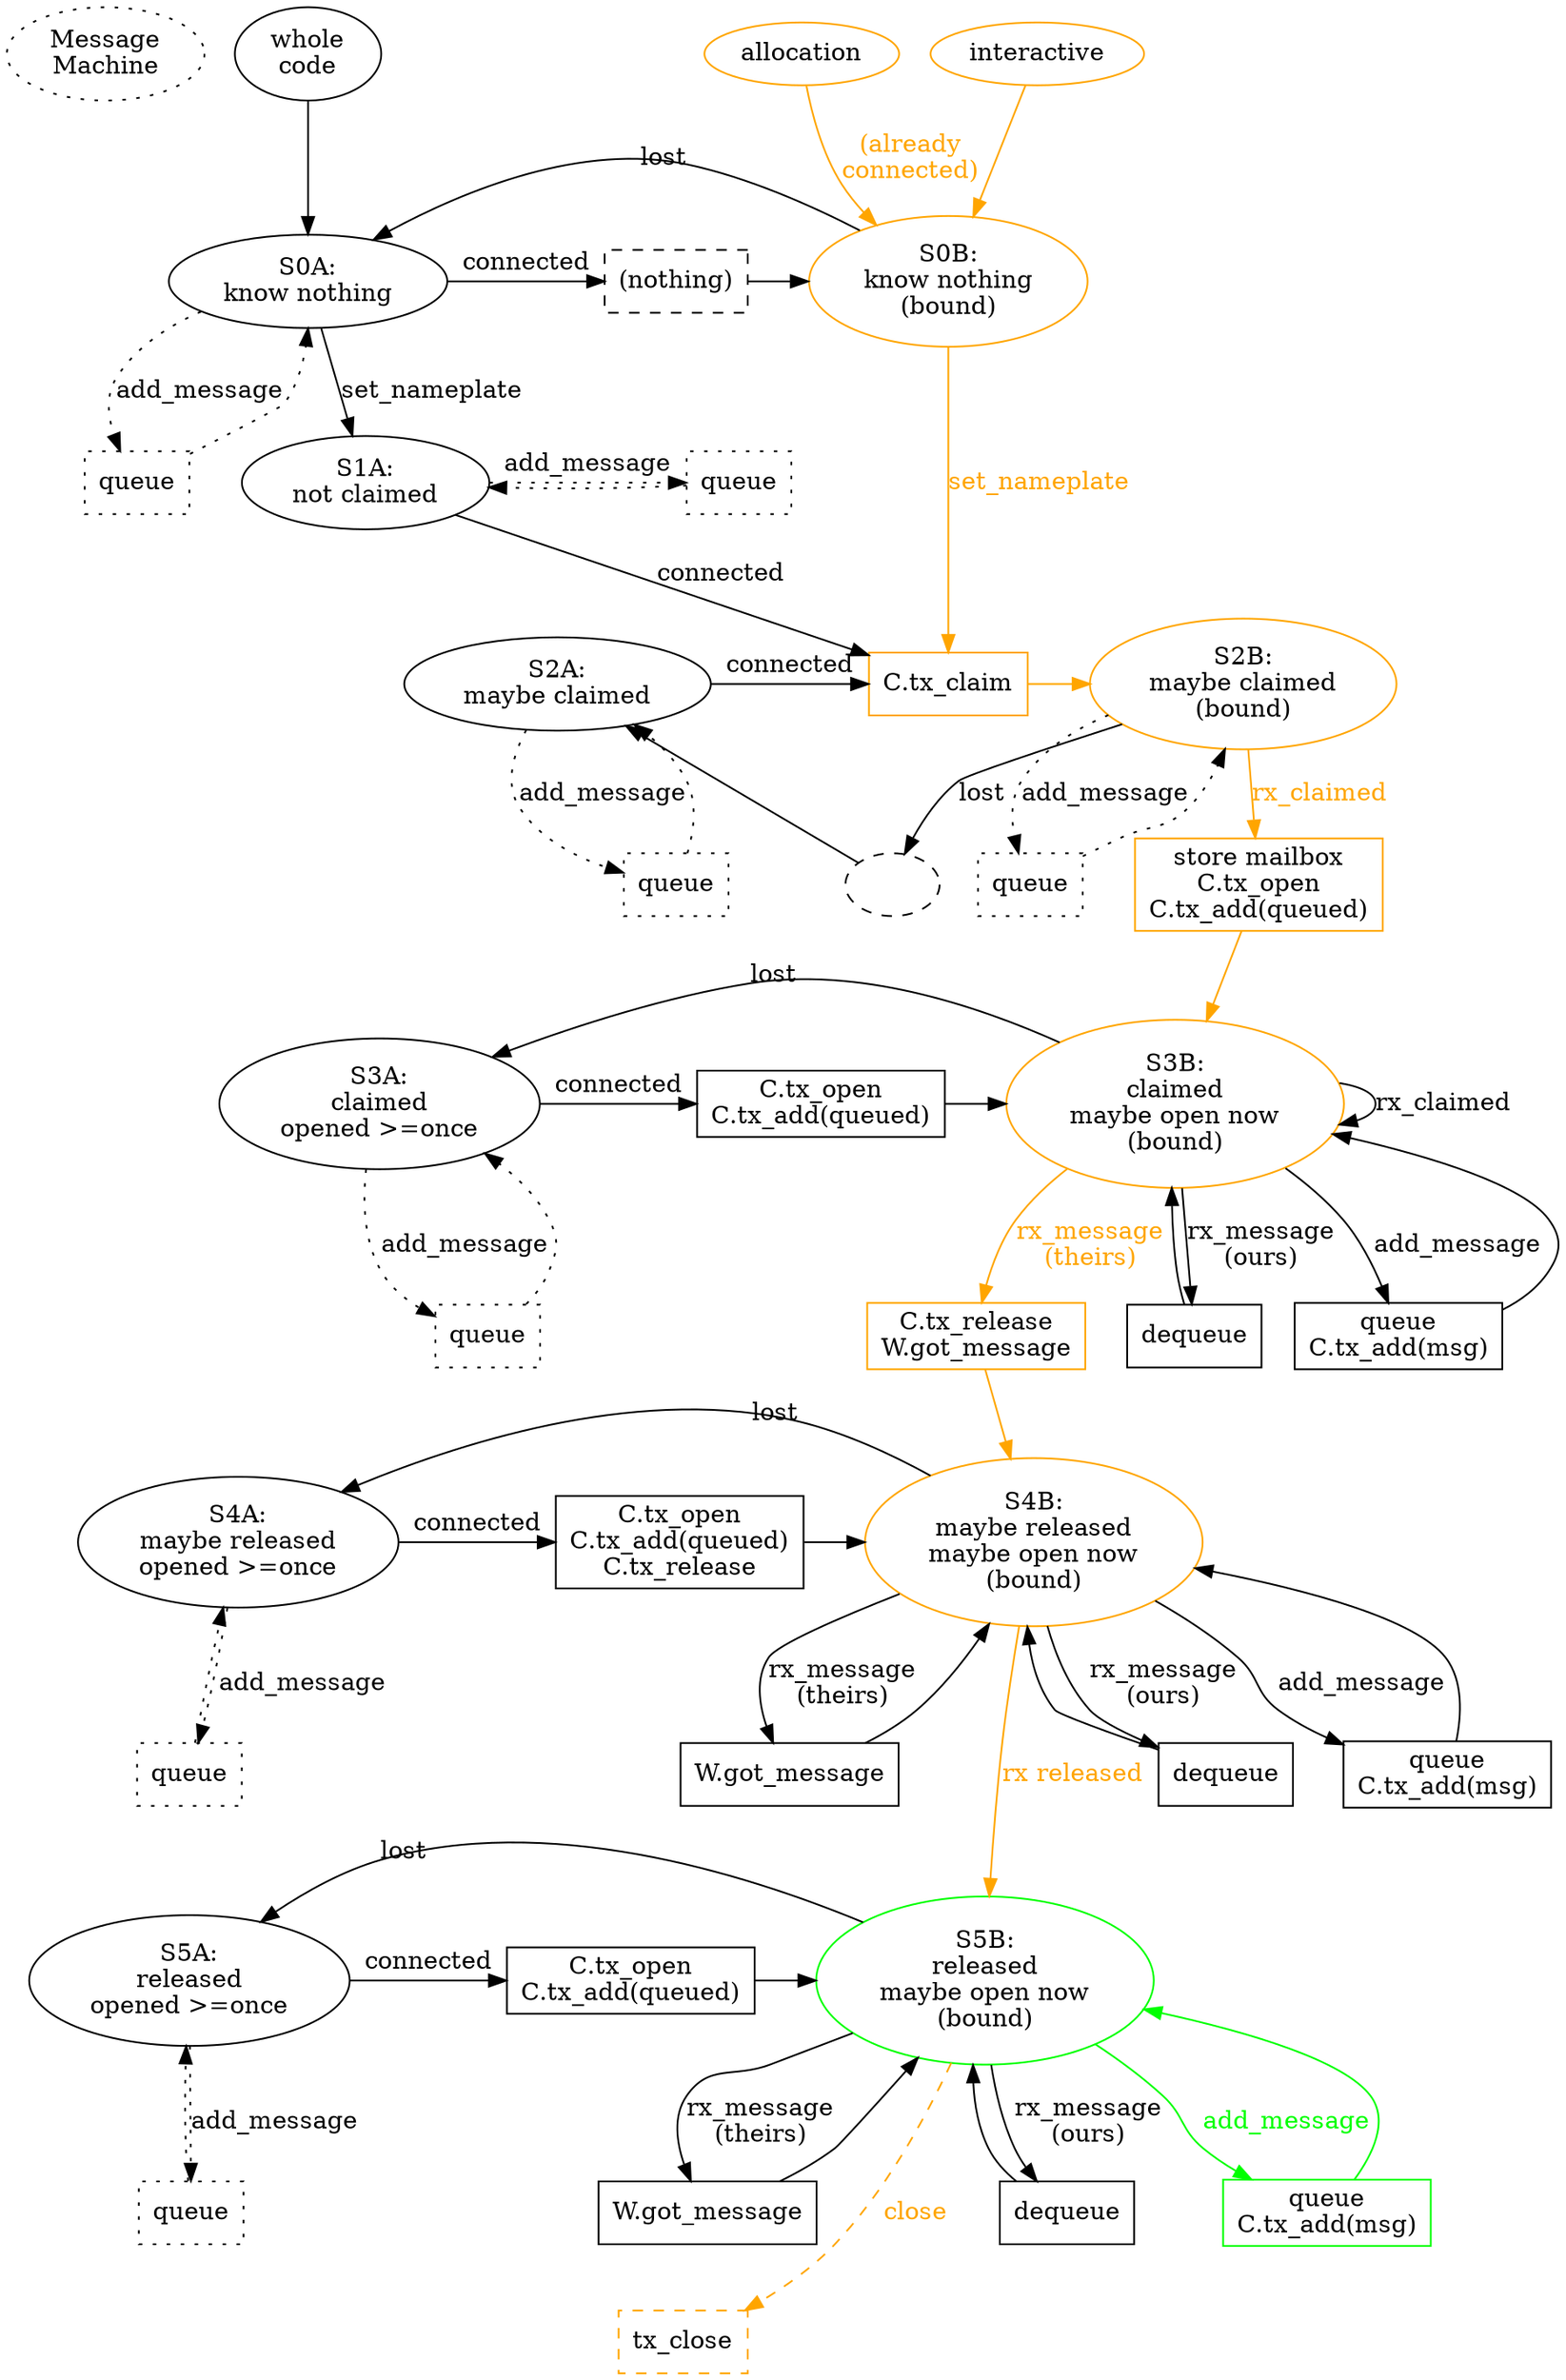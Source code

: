 digraph {
        /* new idea */

        {rank=same; title entry_whole_code entry_allocation entry_interactive}
        entry_whole_code [label="whole\ncode"]
        entry_whole_code -> S0A
        title [label="Message\nMachine" style="dotted"]

        entry_allocation [label="allocation" color="orange"]
        entry_allocation -> S0B [label="(already\nconnected)"
                                     color="orange" fontcolor="orange"]
        entry_interactive [label="interactive" color="orange"]
        entry_interactive -> S0B [color="orange"]

        {rank=same; S0A P0_connected S0B}
        S0A [label="S0A:\nknow nothing"]
        S0B [label="S0B:\nknow nothing\n(bound)" color="orange"]
        S0A -> P0_connected [label="connected"]
        P0_connected [label="(nothing)" shape="box" style="dashed"]
        P0_connected -> S0B
        S0B -> S0A [label="lost"]

        S0A -> S1A [label="set_nameplate"]
        S0B -> P2_connected [label="set_nameplate" color="orange" fontcolor="orange"]
        P0A_queue [shape="box" label="queue" style="dotted"]
        S0A -> P0A_queue [label="add_message" style="dotted"]
        P0A_queue -> S0A [style="dotted"]

        {rank=same; S1A P1A_queue}
        S1A [label="S1A:\nnot claimed"]
        S1A -> P2_connected [label="connected"]
        S1A -> P1A_queue [label="add_message" style="dotted"]
        P1A_queue [shape="box" label="queue" style="dotted"]
        P1A_queue -> S1A [style="dotted"]

        {rank=same; S2A P2_connected S2B}
        S2A [label="S2A:\nmaybe claimed"]
        S2A -> P2_connected [label="connected"]
        P2_connected [shape="box" label="C.tx_claim" color="orange"]
        P2_connected -> S2B [color="orange"]
        S2B [label="S2B:\nmaybe claimed\n(bound)" color="orange"]
        #S2B -> SrB [label="close()" style="dashed"]
        #SrB [label="SrB" style="dashed"]
        #S2A -> SrA [label="close()" style="dashed"]
        #SrA [label="SrA" style="dashed"]

        #S2B -> S2A [label="lost"] # causes bad layout
        S2B -> foo [label="lost"]
        foo [label="" style="dashed"]
        foo -> S2A

        S2A -> P2C_queue [label="add_message" style="dotted"]
        P2C_queue [shape="box" label="queue" style="dotted"]
        P2C_queue -> S2A [style="dotted"]
        S2B -> P2B_queue [label="add_message" style="dotted"]
        P2B_queue [shape="box" label="queue" style="dotted"]
        P2B_queue -> S2B [style="dotted"]

        S1A -> S3A [label="(none)" style="invis"]
        S2B -> P_open [label="rx_claimed" color="orange" fontcolor="orange"]
        P_open [shape="box" label="store mailbox\nC.tx_open\nC.tx_add(queued)" color="orange"]
        P_open -> S3B [color="orange"]

        subgraph {rank=same; S3A S3B P3_connected}
        S3A [label="S3A:\nclaimed\nopened >=once"]
        S3B [label="S3B:\nclaimed\nmaybe open now\n(bound)" color="orange"]
        S3A -> P3_connected [label="connected"]
        S3B -> S3A [label="lost"]

        P3_connected [shape="box" label="C.tx_open\nC.tx_add(queued)"]
        P3_connected -> S3B

        S3A -> P3_queue [label="add_message" style="dotted"]
        P3_queue [shape="box" label="queue" style="dotted"]
        P3_queue -> S3A [style="dotted"]

        S3B -> S3B [label="rx_claimed"]

        S3B -> P3_send [label="add_message"]
        P3_send [shape="box" label="queue\nC.tx_add(msg)"]
        P3_send -> S3B

        S3A -> S4A [label="(none)" style="invis"]
        S3B -> P3_process_ours [label="rx_message\n(ours)"]
        P3_process_ours [shape="box" label="dequeue"]
        P3_process_ours -> S3B
        S3B -> P3_process_theirs [label="rx_message\n(theirs)"
                                      color="orange" fontcolor="orange"]
        P3_process_theirs [shape="box" label="C.tx_release\nW.got_message"
                              color="orange"]
        /* pay attention to the race here: this process_message() will
        deliver msg_pake to the WormholeMachine, which will compute_key() and
        send(version), and we're in between S1A (where send gets
        queued) and S3A (where send gets sent and queued), and we're no
        longer passing through the P3_connected phase (which drains the queue).
        So there's a real possibility of the outbound msg_version getting
        dropped on the floor, or put in a queue but never delivered. */
        P3_process_theirs -> S4B [color="orange"]

        subgraph {rank=same; S4A P4_connected S4B}
        S4A [label="S4A:\nmaybe released\nopened >=once\n"]

        S4B [label="S4B:\nmaybe released\nmaybe open now\n(bound)" color="orange"]
        S4A -> P4_connected [label="connected"]
        P4_connected [shape="box" label="C.tx_open\nC.tx_add(queued)\nC.tx_release"]
        S4B -> P4_send [label="add_message"]
        P4_send [shape="box" label="queue\nC.tx_add(msg)"]
        P4_send -> S4B
        S4A -> P4_queue [label="add_message" style="dotted"]
        P4_queue [shape="box" label="queue" style="dotted"]
        P4_queue -> S4A [style="dotted"]

        P4_connected -> S4B
        S4B -> S4A [label="lost"]
        S4B -> P4_process_ours [label="rx_message\n(ours)"]
        P4_process_ours [shape="box" label="dequeue"]
        P4_process_ours -> S4B
        S4B -> P4_process_theirs [label="rx_message\n(theirs)"]
        P4_process_theirs [shape="box" label="W.got_message"]
        P4_process_theirs -> S4B

        S4A -> S5A [label="(none)" style="invis"]
        S4B -> S5B [label="rx released" color="orange" fontcolor="orange"]

        P4_queue -> S5A [style="invis"]
        subgraph {S5A P5_connected S5B}
        {rank=same; S5A P5_connected S5B}

        S5A [label="S5A:\nreleased\nopened >=once"]
        S5A -> P5_connected [label="connected"]
        P5_connected [shape="box" label="C.tx_open\nC.tx_add(queued)"]

        S5B -> P5_send [label="add_message" color="green" fontcolor="green"]
        P5_send [shape="box" label="queue\nC.tx_add(msg)" color="green"]
        P5_send -> S5B [color="green"]
        S5A -> P5_queue [label="add_message" style="dotted"]
        P5_queue [shape="box" label="queue" style="dotted"]
        P5_queue -> S5A [style="dotted"]

        P5_connected -> S5B
        S5B [label="S5B:\nreleased\nmaybe open now\n(bound)" color="green"]
        S5B -> S5A [label="lost"]

        S5B -> P5_process_ours [label="rx_message\n(ours)"]
        P5_process_ours [shape="box" label="dequeue"]
        P5_process_ours -> S5B
        S5B -> P5_process_theirs [label="rx_message\n(theirs)"]
        P5_process_theirs [shape="box" label="W.got_message"]
        P5_process_theirs -> S5B

        foo5 [label="" style="invis"]
        S5A -> foo5 [style="invis"]
        foo5 -> P5_close [style="invis"]
        S5B -> P5_close [label="close" style="dashed" color="orange" fontcolor="orange"]
        P5_close [shape="box" label="tx_close" style="dashed" color="orange"]

}
